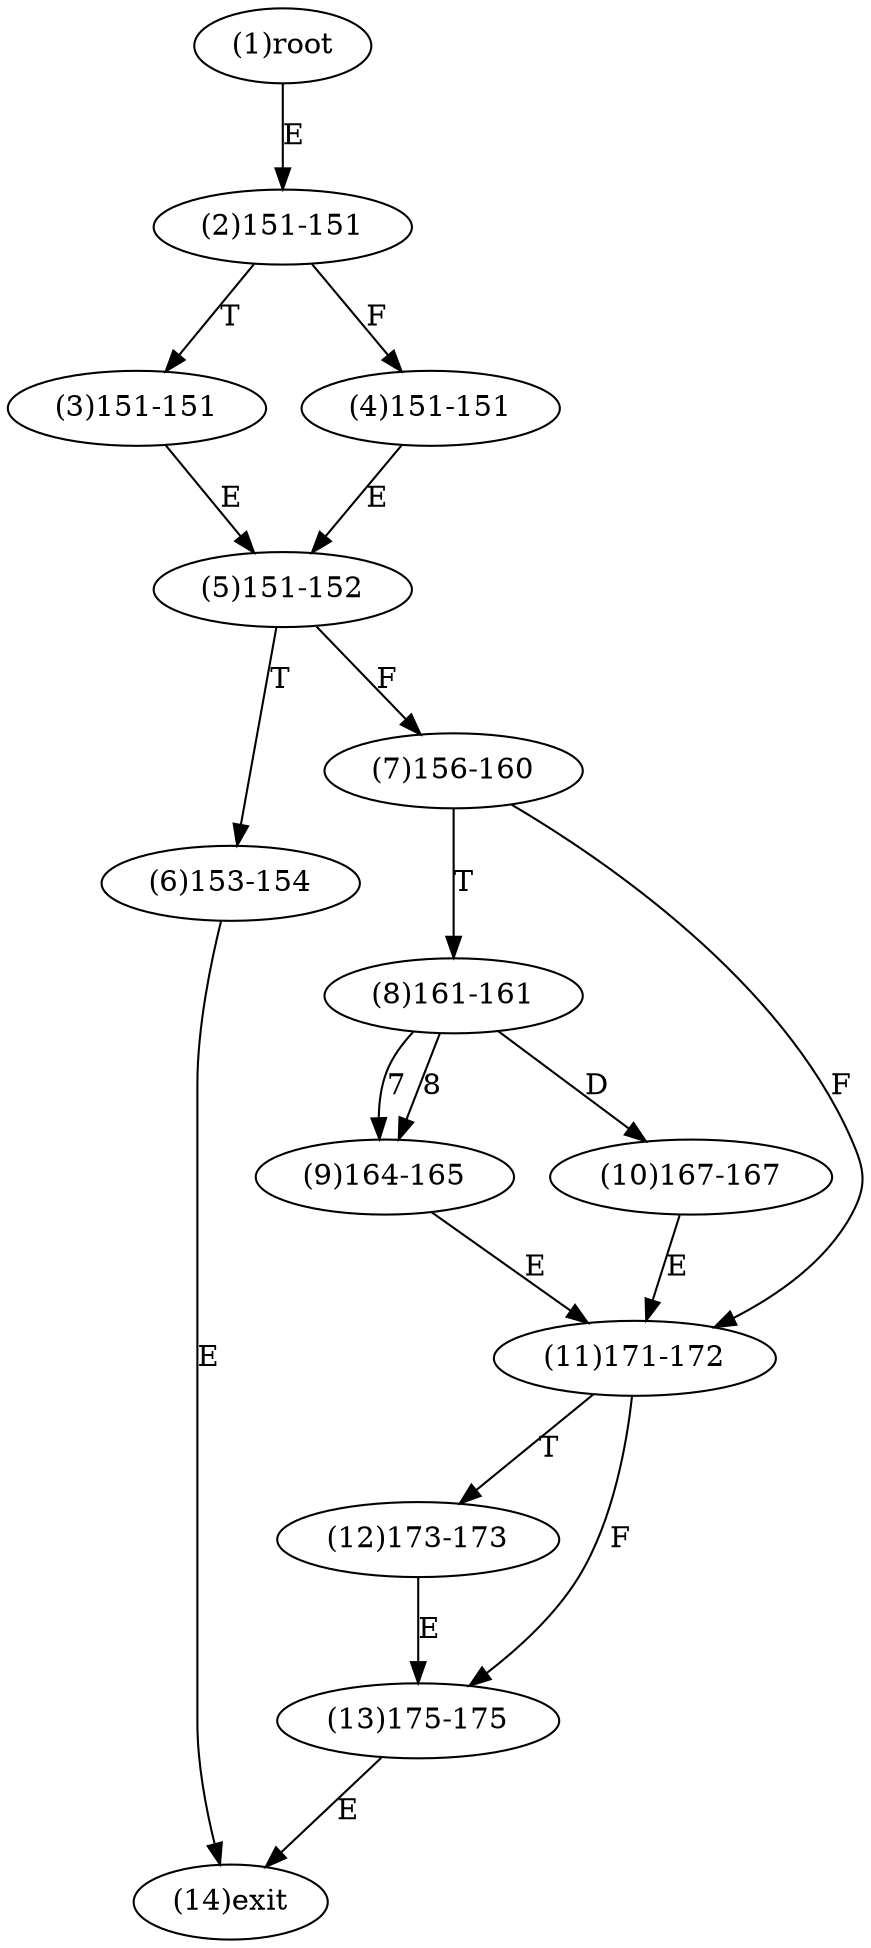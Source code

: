 digraph "" { 
1[ label="(1)root"];
2[ label="(2)151-151"];
3[ label="(3)151-151"];
4[ label="(4)151-151"];
5[ label="(5)151-152"];
6[ label="(6)153-154"];
7[ label="(7)156-160"];
8[ label="(8)161-161"];
9[ label="(9)164-165"];
10[ label="(10)167-167"];
11[ label="(11)171-172"];
12[ label="(12)173-173"];
13[ label="(13)175-175"];
14[ label="(14)exit"];
1->2[ label="E"];
2->4[ label="F"];
2->3[ label="T"];
3->5[ label="E"];
4->5[ label="E"];
5->7[ label="F"];
5->6[ label="T"];
6->14[ label="E"];
7->11[ label="F"];
7->8[ label="T"];
8->9[ label="7"];
8->9[ label="8"];
8->10[ label="D"];
9->11[ label="E"];
10->11[ label="E"];
11->13[ label="F"];
11->12[ label="T"];
12->13[ label="E"];
13->14[ label="E"];
}
